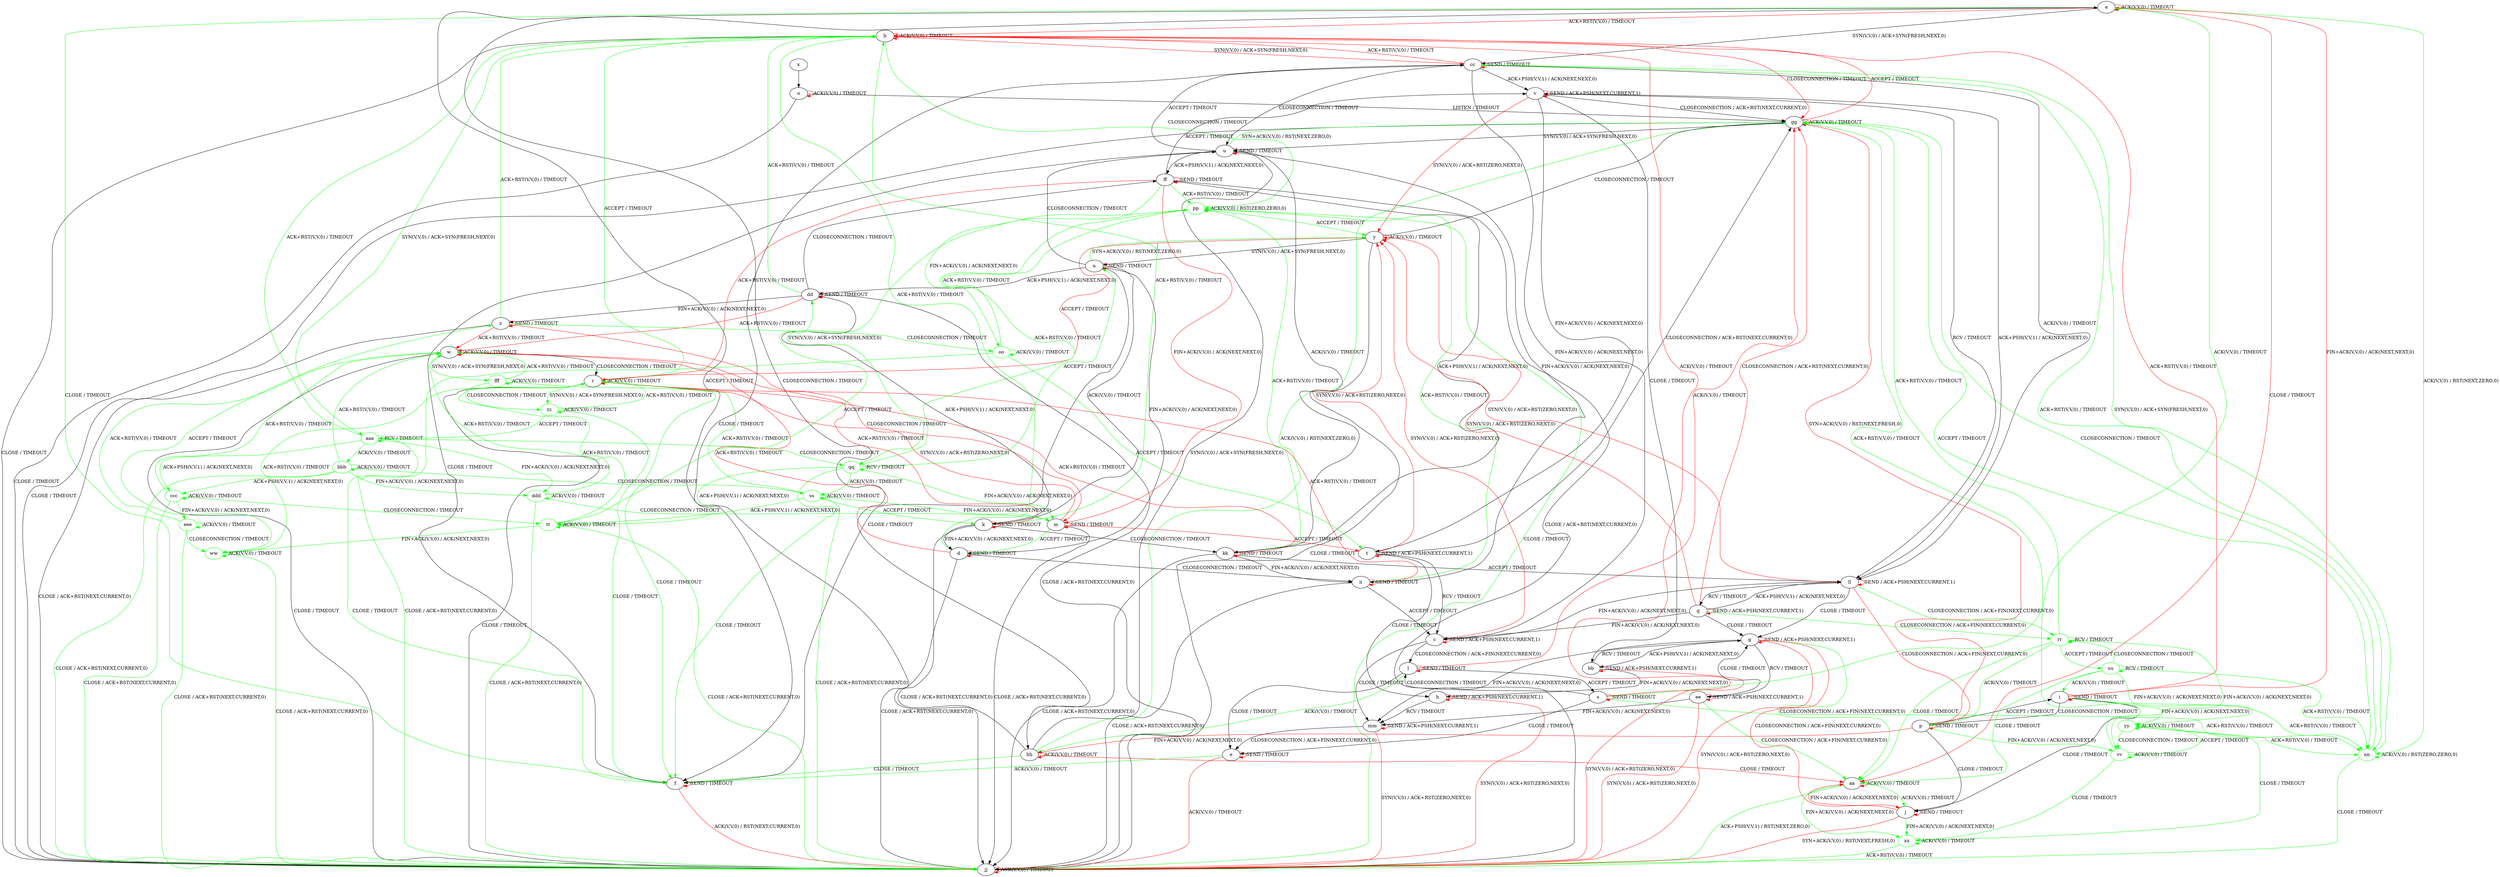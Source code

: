 digraph "" {
	graph ["Incoming time"=4.648186445236206,
		"Outgoing time"=6.076509952545166,
		Output="{'States': 58, 'Transitions': 871, 'Filename': '../results/tcp/TCP_Windows8_Server-TCP_Linux_Server-msat-3.dot'}",
		Reference="{'States': 39, 'Transitions': 495, 'Filename': '../subjects/tcp/TCP_Windows8_Server.dot'}",
		Solver=msat,
		Updated="{'States': 58, 'Transitions': 685, 'Filename': '../subjects/tcp/TCP_Linux_Server.dot'}",
		"f-measure"=0.5237288135593221,
		precision=0.4510948905109489,
		recall=0.6242424242424243
	];
	a -> a [key=0,
	color=red,
	label="ACK(V,V,0) / TIMEOUT"];
a -> b [key=0,
color=red,
label="ACK+RST(V,V,0) / TIMEOUT"];
a -> f [key=0,
color=green,
label="CLOSE / TIMEOUT"];
a -> aa [key=0,
color=red,
label="CLOSE / TIMEOUT"];
a -> cc [key=0,
label="SYN(V,V,0) / ACK+SYN(FRESH,NEXT,0)"];
a -> hh [key=0,
label="CLOSECONNECTION / TIMEOUT"];
nn [color=green];
a -> nn [key=0,
color=green,
label="ACK(V,V,0) / RST(NEXT,ZERO,0)"];
b -> b [key=0,
color=red,
label="ACK(V,V,0) / TIMEOUT"];
b -> cc [key=0,
color=red,
label="SYN(V,V,0) / ACK+SYN(FRESH,NEXT,0)"];
b -> gg [key=0,
color=red,
label="CLOSECONNECTION / TIMEOUT"];
b -> jj [key=0,
label="CLOSE / TIMEOUT"];
pp [color=green];
b -> pp [key=0,
color=green,
label="CLOSECONNECTION / TIMEOUT"];
aaa [color=green];
b -> aaa [key=0,
color=green,
label="SYN(V,V,0) / ACK+SYN(FRESH,NEXT,0)"];
c -> c [key=0,
color=red,
label="SEND / ACK+PSH(NEXT,CURRENT,1)"];
c -> l [key=0,
label="CLOSECONNECTION / ACK+FIN(NEXT,CURRENT,0)"];
c -> y [key=0,
color=red,
label="SYN(V,V,0) / ACK+RST(ZERO,NEXT,0)"];
c -> mm [key=0,
label="CLOSE / TIMEOUT"];
d -> b [key=0,
color=green,
label="ACK+RST(V,V,0) / TIMEOUT"];
d -> d [key=0,
color=red,
label="SEND / TIMEOUT"];
d -> w [key=0,
color=red,
label="ACK+RST(V,V,0) / TIMEOUT"];
d -> ii [key=0,
label="CLOSECONNECTION / TIMEOUT"];
d -> jj [key=0,
label="CLOSE / ACK+RST(NEXT,CURRENT,0)"];
e -> e [key=0,
color=red,
label="SEND / TIMEOUT"];
e -> f [key=0,
color=green,
label="ACK(V,V,0) / TIMEOUT"];
e -> jj [key=0,
color=red,
label="ACK(V,V,0) / TIMEOUT"];
f -> f [key=0,
color=red,
label="SEND / TIMEOUT"];
f -> jj [key=0,
color=red,
label="ACK(V,V,0) / RST(NEXT,CURRENT,0)"];
g -> g [key=0,
color=red,
label="SEND / ACK+PSH(NEXT,CURRENT,1)"];
g -> j [key=0,
color=red,
label="CLOSECONNECTION / ACK+FIN(NEXT,CURRENT,0)"];
g -> aa [key=0,
color=green,
label="CLOSECONNECTION / ACK+FIN(NEXT,CURRENT,0)"];
g -> bb [key=0,
label="ACK+PSH(V,V,1) / ACK(NEXT,NEXT,0)"];
g -> ee [key=0,
label="RCV / TIMEOUT"];
g -> jj [key=0,
color=red,
label="SYN(V,V,0) / ACK+RST(ZERO,NEXT,0)"];
g -> mm [key=0,
label="FIN+ACK(V,V,0) / ACK(NEXT,NEXT,0)"];
h -> h [key=0,
color=red,
label="SEND / ACK+PSH(NEXT,CURRENT,1)"];
h -> jj [key=0,
color=red,
label="SYN(V,V,0) / ACK+RST(ZERO,NEXT,0)"];
h -> mm [key=0,
label="RCV / TIMEOUT"];
i -> a [key=0,
color=red,
label="FIN+ACK(V,V,0) / ACK(NEXT,NEXT,0)"];
i -> b [key=0,
color=red,
label="ACK+RST(V,V,0) / TIMEOUT"];
i -> i [key=0,
color=red,
label="SEND / TIMEOUT"];
i -> j [key=0,
label="CLOSE / TIMEOUT"];
i -> p [key=0,
label="CLOSECONNECTION / TIMEOUT"];
i -> nn [key=0,
color=green,
label="ACK+RST(V,V,0) / TIMEOUT"];
yy [color=green];
i -> yy [key=0,
color=green,
label="FIN+ACK(V,V,0) / ACK(NEXT,NEXT,0)"];
j -> j [key=0,
color=red,
label="SEND / TIMEOUT"];
j -> aa [key=0,
color=red,
label="FIN+ACK(V,V,0) / ACK(NEXT,NEXT,0)"];
j -> jj [key=0,
color=red,
label="SYN+ACK(V,V,0) / RST(NEXT,FRESH,0)"];
xx [color=green];
j -> xx [key=0,
color=green,
label="FIN+ACK(V,V,0) / ACK(NEXT,NEXT,0)"];
k -> b [key=0,
color=green,
label="ACK+RST(V,V,0) / TIMEOUT"];
k -> d [key=0,
label="FIN+ACK(V,V,0) / ACK(NEXT,NEXT,0)"];
k -> k [key=0,
color=red,
label="SEND / TIMEOUT"];
k -> w [key=0,
color=red,
label="ACK+RST(V,V,0) / TIMEOUT"];
k -> dd [key=0,
label="ACK+PSH(V,V,1) / ACK(NEXT,NEXT,0)"];
k -> jj [key=0,
label="CLOSE / ACK+RST(NEXT,CURRENT,0)"];
k -> kk [key=0,
label="CLOSECONNECTION / TIMEOUT"];
l -> e [key=0,
label="CLOSE / TIMEOUT"];
l -> l [key=0,
color=red,
label="SEND / TIMEOUT"];
l -> s [key=0,
label="ACCEPT / TIMEOUT"];
l -> gg [key=0,
color=red,
label="ACK(V,V,0) / TIMEOUT"];
l -> hh [key=0,
color=green,
label="ACK(V,V,0) / TIMEOUT"];
m -> d [key=0,
color=green,
label="ACCEPT / TIMEOUT"];
m -> m [key=0,
color=red,
label="SEND / TIMEOUT"];
m -> r [key=0,
color=red,
label="SYN(V,V,0) / ACK+RST(ZERO,NEXT,0)"];
m -> t [key=0,
color=red,
label="ACCEPT / TIMEOUT"];
m -> jj [key=0,
label="CLOSE / ACK+RST(NEXT,CURRENT,0)"];
n -> d [key=0,
label="FIN+ACK(V,V,0) / ACK(NEXT,NEXT,0)"];
n -> f [key=0,
label="CLOSE / TIMEOUT"];
n -> k [key=0,
label="ACK(V,V,0) / TIMEOUT"];
n -> n [key=0,
color=red,
label="SEND / TIMEOUT"];
n -> u [key=0,
label="CLOSECONNECTION / TIMEOUT"];
n -> y [key=0,
color=green,
label="SYN+ACK(V,V,0) / RST(NEXT,ZERO,0)"];
n -> dd [key=0,
label="ACK+PSH(V,V,1) / ACK(NEXT,NEXT,0)"];
o -> o [key=0,
color=red,
label="ACK(V,V,0) / TIMEOUT"];
o -> gg [key=0,
label="LISTEN / TIMEOUT"];
o -> jj [key=0,
label="CLOSE / TIMEOUT"];
p -> i [key=0,
label="ACCEPT / TIMEOUT"];
p -> j [key=0,
label="CLOSE / TIMEOUT"];
p -> p [key=0,
color=red,
label="SEND / TIMEOUT"];
p -> gg [key=0,
color=red,
label="SYN+ACK(V,V,0) / RST(NEXT,FRESH,0)"];
p -> hh [key=0,
color=red,
label="FIN+ACK(V,V,0) / ACK(NEXT,NEXT,0)"];
vv [color=green];
p -> vv [key=0,
color=green,
label="FIN+ACK(V,V,0) / ACK(NEXT,NEXT,0)"];
q -> c [key=0,
label="FIN+ACK(V,V,0) / ACK(NEXT,NEXT,0)"];
q -> g [key=0,
label="CLOSE / TIMEOUT"];
q -> q [key=0,
color=red,
label="SEND / ACK+PSH(NEXT,CURRENT,1)"];
q -> y [key=0,
color=red,
label="SYN(V,V,0) / ACK+RST(ZERO,NEXT,0)"];
q -> gg [key=0,
color=red,
label="CLOSECONNECTION / ACK+RST(NEXT,CURRENT,0)"];
q -> ll [key=0,
label="ACK+PSH(V,V,1) / ACK(NEXT,NEXT,0)"];
rr [color=green];
q -> rr [key=0,
color=green,
label="CLOSECONNECTION / ACK+FIN(NEXT,CURRENT,0)"];
r -> b [key=0,
color=green,
label="ACCEPT / TIMEOUT"];
r -> r [key=0,
color=red,
label="ACK(V,V,0) / TIMEOUT"];
r -> y [key=0,
color=red,
label="ACCEPT / TIMEOUT"];
r -> jj [key=0,
label="CLOSE / TIMEOUT"];
zz [color=green];
r -> zz [key=0,
color=green,
label="SYN(V,V,0) / ACK+SYN(FRESH,NEXT,0)"];
s -> a [key=0,
color=green,
label="ACK(V,V,0) / TIMEOUT"];
s -> b [key=0,
color=red,
label="ACK(V,V,0) / TIMEOUT"];
s -> e [key=0,
label="CLOSE / TIMEOUT"];
s -> l [key=0,
label="CLOSECONNECTION / TIMEOUT"];
s -> s [key=0,
color=red,
label="SEND / TIMEOUT"];
s -> nn [key=0,
color=green,
label="ACK+RST(V,V,0) / TIMEOUT"];
t -> c [key=0,
label="RCV / TIMEOUT"];
t -> h [key=0,
label="CLOSE / TIMEOUT"];
t -> t [key=0,
color=red,
label="SEND / ACK+PSH(NEXT,CURRENT,1)"];
t -> y [key=0,
color=red,
label="SYN(V,V,0) / ACK+RST(ZERO,NEXT,0)"];
t -> gg [key=0,
label="CLOSECONNECTION / ACK+RST(NEXT,CURRENT,0)"];
u -> f [key=0,
label="CLOSE / TIMEOUT"];
u -> u [key=0,
color=red,
label="SEND / TIMEOUT"];
u -> cc [key=0,
label="ACCEPT / TIMEOUT"];
u -> ff [key=0,
label="ACK+PSH(V,V,1) / ACK(NEXT,NEXT,0)"];
u -> gg [key=0,
color=green,
label="SYN+ACK(V,V,0) / RST(NEXT,ZERO,0)"];
u -> ii [key=0,
label="FIN+ACK(V,V,0) / ACK(NEXT,NEXT,0)"];
u -> kk [key=0,
label="ACK(V,V,0) / TIMEOUT"];
v -> t [key=0,
label="FIN+ACK(V,V,0) / ACK(NEXT,NEXT,0)"];
v -> v [key=0,
color=red,
label="SEND / ACK+PSH(NEXT,CURRENT,1)"];
v -> y [key=0,
color=red,
label="SYN(V,V,0) / ACK+RST(ZERO,NEXT,0)"];
v -> bb [key=0,
label="CLOSE / TIMEOUT"];
v -> gg [key=0,
label="CLOSECONNECTION / ACK+RST(NEXT,CURRENT,0)"];
v -> ll [key=0,
label="RCV / TIMEOUT"];
w -> r [key=0,
label="CLOSECONNECTION / TIMEOUT"];
w -> w [key=0,
color=red,
label="ACK(V,V,0) / TIMEOUT"];
w -> jj [key=0,
label="CLOSE / TIMEOUT"];
fff [color=green];
w -> fff [key=0,
color=green,
label="SYN(V,V,0) / ACK+SYN(FRESH,NEXT,0)"];
x -> o [key=0];
y -> n [key=0,
label="SYN(V,V,0) / ACK+SYN(FRESH,NEXT,0)"];
y -> y [key=0,
color=red,
label="ACK(V,V,0) / TIMEOUT"];
y -> gg [key=0,
label="CLOSECONNECTION / TIMEOUT"];
y -> jj [key=0,
label="CLOSE / TIMEOUT"];
z -> b [key=0,
color=green,
label="ACK+RST(V,V,0) / TIMEOUT"];
z -> m [key=0,
color=red,
label="CLOSECONNECTION / TIMEOUT"];
z -> w [key=0,
color=red,
label="ACK+RST(V,V,0) / TIMEOUT"];
z -> z [key=0,
color=red,
label="SEND / TIMEOUT"];
z -> jj [key=0,
label="CLOSE / ACK+RST(NEXT,CURRENT,0)"];
oo [color=green];
z -> oo [key=0,
color=green,
label="CLOSECONNECTION / TIMEOUT"];
aa -> j [key=0,
color=green,
label="ACK(V,V,0) / TIMEOUT"];
aa -> aa [key=0,
color=red,
label="ACK(V,V,0) / TIMEOUT"];
aa -> jj [key=0,
color=green,
label="ACK+PSH(V,V,1) / RST(NEXT,ZERO,0)"];
aa -> xx [key=0,
color=green,
label="FIN+ACK(V,V,0) / ACK(NEXT,NEXT,0)"];
bb -> g [key=0,
label="RCV / TIMEOUT"];
bb -> h [key=0,
label="FIN+ACK(V,V,0) / ACK(NEXT,NEXT,0)"];
bb -> bb [key=0,
color=red,
label="SEND / ACK+PSH(NEXT,CURRENT,1)"];
bb -> jj [key=0,
color=red,
label="SYN(V,V,0) / ACK+RST(ZERO,NEXT,0)"];
cc -> b [key=0,
color=red,
label="ACK+RST(V,V,0) / TIMEOUT"];
cc -> c [key=0,
label="FIN+ACK(V,V,0) / ACK(NEXT,NEXT,0)"];
cc -> f [key=0,
label="CLOSE / TIMEOUT"];
cc -> u [key=0,
label="CLOSECONNECTION / TIMEOUT"];
cc -> v [key=0,
label="ACK+PSH(V,V,1) / ACK(NEXT,NEXT,0)"];
cc -> cc [key=0,
color=red,
label="SEND / TIMEOUT"];
cc -> ll [key=0,
label="ACK(V,V,0) / TIMEOUT"];
cc -> nn [key=0,
color=green,
label="ACK+RST(V,V,0) / TIMEOUT"];
dd -> b [key=0,
color=green,
label="ACK+RST(V,V,0) / TIMEOUT"];
dd -> w [key=0,
color=red,
label="ACK+RST(V,V,0) / TIMEOUT"];
dd -> z [key=0,
label="FIN+ACK(V,V,0) / ACK(NEXT,NEXT,0)"];
dd -> dd [key=0,
color=red,
label="SEND / TIMEOUT"];
dd -> ff [key=0,
label="CLOSECONNECTION / TIMEOUT"];
dd -> jj [key=0,
label="CLOSE / ACK+RST(NEXT,CURRENT,0)"];
ee -> g [key=0,
label="CLOSE / TIMEOUT"];
ee -> aa [key=0,
color=green,
label="CLOSECONNECTION / ACK+FIN(NEXT,CURRENT,0)"];
ee -> ee [key=0,
color=red,
label="SEND / ACK+PSH(NEXT,CURRENT,1)"];
ee -> jj [key=0,
color=red,
label="SYN(V,V,0) / ACK+RST(ZERO,NEXT,0)"];
ee -> mm [key=0,
label="FIN+ACK(V,V,0) / ACK(NEXT,NEXT,0)"];
ff -> m [key=0,
color=red,
label="FIN+ACK(V,V,0) / ACK(NEXT,NEXT,0)"];
ff -> r [key=0,
color=red,
label="ACK+RST(V,V,0) / TIMEOUT"];
ff -> v [key=0,
label="ACCEPT / TIMEOUT"];
ff -> ff [key=0,
color=red,
label="SEND / TIMEOUT"];
ff -> jj [key=0,
label="CLOSE / ACK+RST(NEXT,CURRENT,0)"];
ff -> oo [key=0,
color=green,
label="FIN+ACK(V,V,0) / ACK(NEXT,NEXT,0)"];
ff -> pp [key=0,
color=green,
label="ACK+RST(V,V,0) / TIMEOUT"];
gg -> b [key=0,
color=red,
label="ACCEPT / TIMEOUT"];
gg -> u [key=0,
label="SYN(V,V,0) / ACK+SYN(FRESH,NEXT,0)"];
gg -> gg [key=0,
color=red,
label="ACK(V,V,0) / TIMEOUT"];
gg -> jj [key=0,
label="CLOSE / TIMEOUT"];
gg -> nn [key=0,
color=green,
label="ACCEPT / TIMEOUT"];
hh -> a [key=0,
label="ACCEPT / TIMEOUT"];
hh -> f [key=0,
color=green,
label="CLOSE / TIMEOUT"];
hh -> u [key=0,
label="SYN(V,V,0) / ACK+SYN(FRESH,NEXT,0)"];
hh -> aa [key=0,
color=red,
label="CLOSE / TIMEOUT"];
hh -> gg [key=0,
color=green,
label="ACK(V,V,0) / RST(NEXT,ZERO,0)"];
hh -> hh [key=0,
color=red,
label="ACK(V,V,0) / TIMEOUT"];
ii -> c [key=0,
label="ACCEPT / TIMEOUT"];
ii -> r [key=0,
color=red,
label="ACK+RST(V,V,0) / TIMEOUT"];
ii -> ii [key=0,
color=red,
label="SEND / TIMEOUT"];
ii -> jj [key=0,
label="CLOSE / ACK+RST(NEXT,CURRENT,0)"];
ii -> pp [key=0,
color=green,
label="ACK+RST(V,V,0) / TIMEOUT"];
jj -> jj [key=0,
color=red,
label="ACK(V,V,0) / TIMEOUT"];
kk -> r [key=0,
color=red,
label="ACK+RST(V,V,0) / TIMEOUT"];
kk -> ff [key=0,
label="ACK+PSH(V,V,1) / ACK(NEXT,NEXT,0)"];
kk -> ii [key=0,
label="FIN+ACK(V,V,0) / ACK(NEXT,NEXT,0)"];
kk -> jj [key=0,
label="CLOSE / ACK+RST(NEXT,CURRENT,0)"];
kk -> kk [key=0,
color=red,
label="SEND / TIMEOUT"];
kk -> ll [key=0,
label="ACCEPT / TIMEOUT"];
kk -> pp [key=0,
color=green,
label="ACK+RST(V,V,0) / TIMEOUT"];
ll -> c [key=0,
label="FIN+ACK(V,V,0) / ACK(NEXT,NEXT,0)"];
ll -> g [key=0,
label="CLOSE / TIMEOUT"];
ll -> p [key=0,
color=red,
label="CLOSECONNECTION / ACK+FIN(NEXT,CURRENT,0)"];
ll -> q [key=0,
label="RCV / TIMEOUT"];
ll -> v [key=0,
label="ACK+PSH(V,V,1) / ACK(NEXT,NEXT,0)"];
ll -> y [key=0,
color=red,
label="SYN(V,V,0) / ACK+RST(ZERO,NEXT,0)"];
ll -> ll [key=0,
color=red,
label="SEND / ACK+PSH(NEXT,CURRENT,1)"];
ll -> rr [key=0,
color=green,
label="CLOSECONNECTION / ACK+FIN(NEXT,CURRENT,0)"];
mm -> e [key=0,
label="CLOSECONNECTION / ACK+FIN(NEXT,CURRENT,0)"];
mm -> jj [key=0,
color=red,
label="SYN(V,V,0) / ACK+RST(ZERO,NEXT,0)"];
mm -> mm [key=0,
color=red,
label="SEND / ACK+PSH(NEXT,CURRENT,1)"];
nn -> cc [key=0,
color=green,
label="SYN(V,V,0) / ACK+SYN(FRESH,NEXT,0)"];
nn -> gg [key=0,
color=green,
label="CLOSECONNECTION / TIMEOUT"];
nn -> jj [key=0,
color=green,
label="CLOSE / TIMEOUT"];
nn -> nn [key=0,
color=green,
label="ACK(V,V,0) / RST(ZERO,ZERO,0)"];
oo -> t [key=0,
color=green,
label="ACCEPT / TIMEOUT"];
oo -> jj [key=0,
color=green,
label="CLOSE / ACK+RST(NEXT,CURRENT,0)"];
oo -> oo [key=0,
color=green,
label="ACK(V,V,0) / TIMEOUT"];
oo -> pp [key=0,
color=green,
label="ACK+RST(V,V,0) / TIMEOUT"];
pp -> y [key=0,
color=green,
label="ACCEPT / TIMEOUT"];
pp -> jj [key=0,
color=green,
label="CLOSE / TIMEOUT"];
pp -> pp [key=0,
color=green,
label="ACK(V,V,0) / RST(ZERO,ZERO,0)"];
qq [color=green];
pp -> qq [key=0,
color=green,
label="SYN(V,V,0) / ACK+SYN(FRESH,NEXT,0)"];
qq -> f [key=0,
color=green,
label="CLOSE / TIMEOUT"];
qq -> m [key=0,
color=green,
label="FIN+ACK(V,V,0) / ACK(NEXT,NEXT,0)"];
qq -> n [key=0,
color=green,
label="ACCEPT / TIMEOUT"];
qq -> pp [key=0,
color=green,
label="ACK+RST(V,V,0) / TIMEOUT"];
qq -> qq [key=0,
color=green,
label="RCV / TIMEOUT"];
ss [color=green];
qq -> ss [key=0,
color=green,
label="ACK(V,V,0) / TIMEOUT"];
tt [color=green];
qq -> tt [key=0,
color=green,
label="ACK+PSH(V,V,1) / ACK(NEXT,NEXT,0)"];
rr -> p [key=0,
color=green,
label="ACK(V,V,0) / TIMEOUT"];
rr -> aa [key=0,
color=green,
label="CLOSE / TIMEOUT"];
rr -> gg [key=0,
color=green,
label="ACK+RST(V,V,0) / TIMEOUT"];
rr -> rr [key=0,
color=green,
label="RCV / TIMEOUT"];
uu [color=green];
rr -> uu [key=0,
color=green,
label="ACCEPT / TIMEOUT"];
rr -> vv [key=0,
color=green,
label="FIN+ACK(V,V,0) / ACK(NEXT,NEXT,0)"];
ss -> k [key=0,
color=green,
label="ACCEPT / TIMEOUT"];
ss -> m [key=0,
color=green,
label="FIN+ACK(V,V,0) / ACK(NEXT,NEXT,0)"];
ss -> r [key=0,
color=green,
label="ACK+RST(V,V,0) / TIMEOUT"];
ss -> jj [key=0,
color=green,
label="CLOSE / ACK+RST(NEXT,CURRENT,0)"];
ss -> ss [key=0,
color=green,
label="ACK(V,V,0) / TIMEOUT"];
ss -> tt [key=0,
color=green,
label="ACK+PSH(V,V,1) / ACK(NEXT,NEXT,0)"];
tt -> r [key=0,
color=green,
label="ACK+RST(V,V,0) / TIMEOUT"];
tt -> dd [key=0,
color=green,
label="ACCEPT / TIMEOUT"];
tt -> jj [key=0,
color=green,
label="CLOSE / ACK+RST(NEXT,CURRENT,0)"];
tt -> tt [key=0,
color=green,
label="ACK(V,V,0) / TIMEOUT"];
ww [color=green];
tt -> ww [key=0,
color=green,
label="FIN+ACK(V,V,0) / ACK(NEXT,NEXT,0)"];
uu -> i [key=0,
color=green,
label="ACK(V,V,0) / TIMEOUT"];
uu -> aa [key=0,
color=green,
label="CLOSE / TIMEOUT"];
uu -> nn [key=0,
color=green,
label="ACK+RST(V,V,0) / TIMEOUT"];
uu -> rr [key=0,
color=green,
label="CLOSECONNECTION / TIMEOUT"];
uu -> uu [key=0,
color=green,
label="RCV / TIMEOUT"];
uu -> yy [key=0,
color=green,
label="FIN+ACK(V,V,0) / ACK(NEXT,NEXT,0)"];
vv -> gg [key=0,
color=green,
label="ACK+RST(V,V,0) / TIMEOUT"];
vv -> vv [key=0,
color=green,
label="ACK(V,V,0) / TIMEOUT"];
vv -> xx [key=0,
color=green,
label="CLOSE / TIMEOUT"];
vv -> yy [key=0,
color=green,
label="ACCEPT / TIMEOUT"];
ww -> r [key=0,
color=green,
label="ACK+RST(V,V,0) / TIMEOUT"];
ww -> z [key=0,
color=green,
label="ACCEPT / TIMEOUT"];
ww -> jj [key=0,
color=green,
label="CLOSE / ACK+RST(NEXT,CURRENT,0)"];
ww -> ww [key=0,
color=green,
label="ACK(V,V,0) / TIMEOUT"];
xx -> jj [key=0,
color=green,
label="ACK+RST(V,V,0) / TIMEOUT"];
xx -> xx [key=0,
color=green,
label="ACK(V,V,0) / TIMEOUT"];
yy -> nn [key=0,
color=green,
label="ACK+RST(V,V,0) / TIMEOUT"];
yy -> vv [key=0,
color=green,
label="CLOSECONNECTION / TIMEOUT"];
yy -> xx [key=0,
color=green,
label="CLOSE / TIMEOUT"];
yy -> yy [key=0,
color=green,
label="ACK(V,V,0) / TIMEOUT"];
zz -> f [key=0,
color=green,
label="CLOSE / TIMEOUT"];
zz -> r [key=0,
color=green,
label="ACK+RST(V,V,0) / TIMEOUT"];
zz -> zz [key=0,
color=green,
label="ACK(V,V,0) / TIMEOUT"];
zz -> aaa [key=0,
color=green,
label="ACCEPT / TIMEOUT"];
aaa -> b [key=0,
color=green,
label="ACK+RST(V,V,0) / TIMEOUT"];
aaa -> f [key=0,
color=green,
label="CLOSE / TIMEOUT"];
aaa -> qq [key=0,
color=green,
label="CLOSECONNECTION / TIMEOUT"];
aaa -> aaa [key=0,
color=green,
label="RCV / TIMEOUT"];
bbb [color=green];
aaa -> bbb [key=0,
color=green,
label="ACK(V,V,0) / TIMEOUT"];
ccc [color=green];
aaa -> ccc [key=0,
color=green,
label="ACK+PSH(V,V,1) / ACK(NEXT,NEXT,0)"];
ddd [color=green];
aaa -> ddd [key=0,
color=green,
label="FIN+ACK(V,V,0) / ACK(NEXT,NEXT,0)"];
bbb -> w [key=0,
color=green,
label="ACK+RST(V,V,0) / TIMEOUT"];
bbb -> jj [key=0,
color=green,
label="CLOSE / ACK+RST(NEXT,CURRENT,0)"];
bbb -> ss [key=0,
color=green,
label="CLOSECONNECTION / TIMEOUT"];
bbb -> bbb [key=0,
color=green,
label="ACK(V,V,0) / TIMEOUT"];
bbb -> ccc [key=0,
color=green,
label="ACK+PSH(V,V,1) / ACK(NEXT,NEXT,0)"];
bbb -> ddd [key=0,
color=green,
label="FIN+ACK(V,V,0) / ACK(NEXT,NEXT,0)"];
ccc -> w [key=0,
color=green,
label="ACK+RST(V,V,0) / TIMEOUT"];
ccc -> jj [key=0,
color=green,
label="CLOSE / ACK+RST(NEXT,CURRENT,0)"];
ccc -> tt [key=0,
color=green,
label="CLOSECONNECTION / TIMEOUT"];
ccc -> ccc [key=0,
color=green,
label="ACK(V,V,0) / TIMEOUT"];
eee [color=green];
ccc -> eee [key=0,
color=green,
label="FIN+ACK(V,V,0) / ACK(NEXT,NEXT,0)"];
ddd -> m [key=0,
color=green,
label="CLOSECONNECTION / TIMEOUT"];
ddd -> w [key=0,
color=green,
label="ACK+RST(V,V,0) / TIMEOUT"];
ddd -> jj [key=0,
color=green,
label="CLOSE / ACK+RST(NEXT,CURRENT,0)"];
ddd -> ddd [key=0,
color=green,
label="ACK(V,V,0) / TIMEOUT"];
eee -> w [key=0,
color=green,
label="ACK+RST(V,V,0) / TIMEOUT"];
eee -> jj [key=0,
color=green,
label="CLOSE / ACK+RST(NEXT,CURRENT,0)"];
eee -> ww [key=0,
color=green,
label="CLOSECONNECTION / TIMEOUT"];
eee -> eee [key=0,
color=green,
label="ACK(V,V,0) / TIMEOUT"];
fff -> f [key=0,
color=green,
label="CLOSE / TIMEOUT"];
fff -> w [key=0,
color=green,
label="ACK+RST(V,V,0) / TIMEOUT"];
fff -> zz [key=0,
color=green,
label="CLOSECONNECTION / TIMEOUT"];
fff -> fff [key=0,
color=green,
label="ACK(V,V,0) / TIMEOUT"];
}

